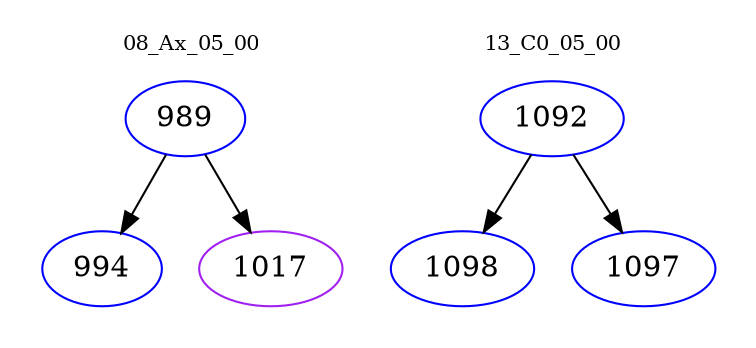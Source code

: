 digraph{
subgraph cluster_0 {
color = white
label = "08_Ax_05_00";
fontsize=10;
T0_989 [label="989", color="blue"]
T0_989 -> T0_994 [color="black"]
T0_994 [label="994", color="blue"]
T0_989 -> T0_1017 [color="black"]
T0_1017 [label="1017", color="purple"]
}
subgraph cluster_1 {
color = white
label = "13_C0_05_00";
fontsize=10;
T1_1092 [label="1092", color="blue"]
T1_1092 -> T1_1098 [color="black"]
T1_1098 [label="1098", color="blue"]
T1_1092 -> T1_1097 [color="black"]
T1_1097 [label="1097", color="blue"]
}
}
